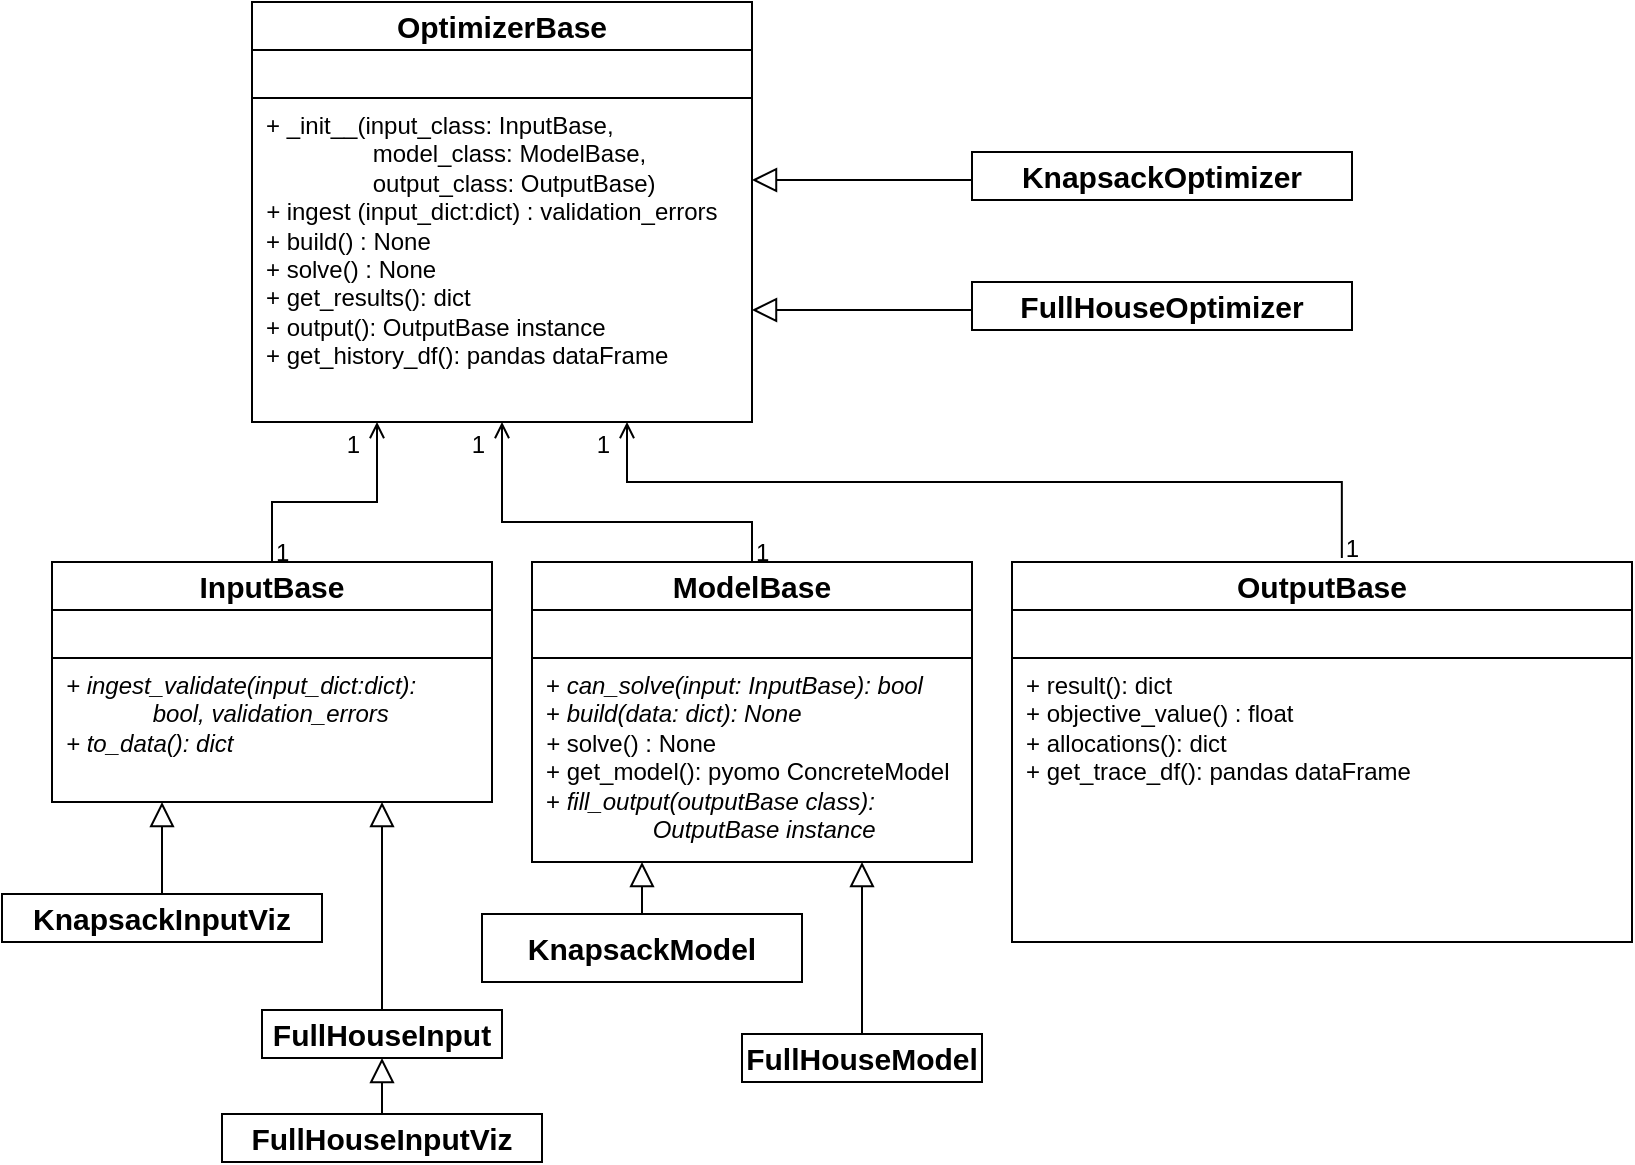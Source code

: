 <mxfile version="15.0.3" type="device"><diagram id="_CNUeO8pNW8Y7Ci6kvC0" name="Page-1"><mxGraphModel dx="782" dy="1117" grid="1" gridSize="10" guides="1" tooltips="1" connect="1" arrows="1" fold="1" page="1" pageScale="1" pageWidth="850" pageHeight="1100" math="0" shadow="0"><root><mxCell id="0"/><mxCell id="1" parent="0"/><mxCell id="JcSCeGfgWIFcHW-RNFXz-4" value="" style="group" parent="1" vertex="1" connectable="0"><mxGeometry x="40" y="520" width="220" height="120" as="geometry"/></mxCell><mxCell id="JcSCeGfgWIFcHW-RNFXz-1" value="&lt;font style=&quot;font-size: 15px&quot;&gt;&lt;b&gt;InputBase&lt;/b&gt;&lt;/font&gt;" style="rounded=0;whiteSpace=wrap;html=1;" parent="JcSCeGfgWIFcHW-RNFXz-4" vertex="1"><mxGeometry width="220" height="24" as="geometry"/></mxCell><mxCell id="JcSCeGfgWIFcHW-RNFXz-2" value="" style="rounded=0;whiteSpace=wrap;html=1;" parent="JcSCeGfgWIFcHW-RNFXz-4" vertex="1"><mxGeometry y="24" width="220" height="24" as="geometry"/></mxCell><mxCell id="JcSCeGfgWIFcHW-RNFXz-3" value="&lt;i&gt;+ ingest_validate(input_dict:dict):&amp;nbsp; &amp;nbsp; &amp;nbsp; &amp;nbsp; &amp;nbsp; &amp;nbsp; &amp;nbsp; &amp;nbsp; &amp;nbsp; &amp;nbsp; &amp;nbsp; &amp;nbsp; &amp;nbsp;bool, validation_errors&lt;br&gt;+ to_data(): dict&lt;br&gt;&lt;/i&gt;" style="rounded=0;whiteSpace=wrap;html=1;align=left;spacingLeft=5;verticalAlign=top;" parent="JcSCeGfgWIFcHW-RNFXz-4" vertex="1"><mxGeometry y="48" width="220" height="72" as="geometry"/></mxCell><mxCell id="JcSCeGfgWIFcHW-RNFXz-5" value="" style="group" parent="1" vertex="1" connectable="0"><mxGeometry x="520" y="520" width="310" height="190" as="geometry"/></mxCell><mxCell id="JcSCeGfgWIFcHW-RNFXz-6" value="&lt;font style=&quot;font-size: 15px&quot;&gt;&lt;b&gt;OutputBase&lt;/b&gt;&lt;/font&gt;" style="rounded=0;whiteSpace=wrap;html=1;" parent="JcSCeGfgWIFcHW-RNFXz-5" vertex="1"><mxGeometry width="310" height="24" as="geometry"/></mxCell><mxCell id="JcSCeGfgWIFcHW-RNFXz-7" value="" style="rounded=0;whiteSpace=wrap;html=1;" parent="JcSCeGfgWIFcHW-RNFXz-5" vertex="1"><mxGeometry y="24" width="310" height="24" as="geometry"/></mxCell><mxCell id="JcSCeGfgWIFcHW-RNFXz-8" value="&lt;div&gt;+&amp;nbsp;&lt;span&gt;result(): dict&lt;/span&gt;&lt;/div&gt;&lt;div&gt;+&amp;nbsp;&lt;span&gt;objective_value() : float&lt;/span&gt;&lt;/div&gt;&lt;div&gt;+ allocations(): dict&lt;/div&gt;&lt;div&gt;+ get_trace_df():&lt;span&gt;&amp;nbsp;pandas dataFrame&lt;/span&gt;&lt;/div&gt;&lt;div&gt;&lt;br&gt;&lt;/div&gt;&lt;div&gt;&lt;br&gt;&lt;/div&gt;&lt;div&gt;&lt;br&gt;&lt;/div&gt;" style="rounded=0;whiteSpace=wrap;html=1;align=left;spacingLeft=5;verticalAlign=top;" parent="JcSCeGfgWIFcHW-RNFXz-5" vertex="1"><mxGeometry y="48" width="310" height="142" as="geometry"/></mxCell><mxCell id="JcSCeGfgWIFcHW-RNFXz-9" value="" style="group" parent="1" vertex="1" connectable="0"><mxGeometry x="280" y="520" width="220" height="150" as="geometry"/></mxCell><mxCell id="JcSCeGfgWIFcHW-RNFXz-10" value="&lt;font style=&quot;font-size: 15px&quot;&gt;&lt;b&gt;ModelBase&lt;/b&gt;&lt;/font&gt;" style="rounded=0;whiteSpace=wrap;html=1;" parent="JcSCeGfgWIFcHW-RNFXz-9" vertex="1"><mxGeometry width="220" height="24" as="geometry"/></mxCell><mxCell id="JcSCeGfgWIFcHW-RNFXz-11" value="" style="rounded=0;whiteSpace=wrap;html=1;" parent="JcSCeGfgWIFcHW-RNFXz-9" vertex="1"><mxGeometry y="24" width="220" height="24" as="geometry"/></mxCell><mxCell id="JcSCeGfgWIFcHW-RNFXz-12" value="&lt;div&gt;+ &lt;i&gt;can_solve(input: InputBase): bool&lt;/i&gt;&lt;/div&gt;&lt;div&gt;+ &lt;i&gt;build(data: dict): None&lt;/i&gt;&lt;/div&gt;&lt;div&gt;&lt;i&gt;+ &lt;/i&gt;solve() : None&lt;/div&gt;&lt;div&gt;+ get_model(): pyomo ConcreteModel&lt;/div&gt;&lt;div&gt;+&lt;i&gt; fill_output(outputBase class):&lt;/i&gt;&lt;i&gt;&amp;nbsp; &amp;nbsp; &amp;nbsp; &amp;nbsp; &amp;nbsp; &amp;nbsp; &amp;nbsp; &amp;nbsp; &amp;nbsp; &amp;nbsp; &amp;nbsp; &amp;nbsp; &amp;nbsp; &amp;nbsp; &amp;nbsp; OutputBase instance&lt;/i&gt;&lt;/div&gt;" style="rounded=0;whiteSpace=wrap;html=1;align=left;spacingLeft=5;verticalAlign=top;" parent="JcSCeGfgWIFcHW-RNFXz-9" vertex="1"><mxGeometry y="48" width="220" height="102" as="geometry"/></mxCell><mxCell id="JcSCeGfgWIFcHW-RNFXz-13" value="" style="endArrow=block;endSize=10;endFill=0;shadow=0;strokeWidth=1;rounded=0;edgeStyle=elbowEdgeStyle;elbow=vertical;exitX=0.5;exitY=0;exitDx=0;exitDy=0;entryX=0.25;entryY=1;entryDx=0;entryDy=0;" parent="1" source="JcSCeGfgWIFcHW-RNFXz-30" target="JcSCeGfgWIFcHW-RNFXz-3" edge="1"><mxGeometry width="160" relative="1" as="geometry"><mxPoint x="180" y="780" as="sourcePoint"/><mxPoint x="150" y="640" as="targetPoint"/></mxGeometry></mxCell><mxCell id="JcSCeGfgWIFcHW-RNFXz-14" value="" style="endArrow=block;endSize=10;endFill=0;shadow=0;strokeWidth=1;rounded=0;edgeStyle=elbowEdgeStyle;elbow=vertical;entryX=0.75;entryY=1;entryDx=0;entryDy=0;" parent="1" source="JcSCeGfgWIFcHW-RNFXz-35" target="JcSCeGfgWIFcHW-RNFXz-12" edge="1"><mxGeometry width="160" relative="1" as="geometry"><mxPoint x="410" y="810" as="sourcePoint"/><mxPoint x="380" y="670" as="targetPoint"/></mxGeometry></mxCell><mxCell id="JcSCeGfgWIFcHW-RNFXz-15" value="" style="group" parent="1" vertex="1" connectable="0"><mxGeometry x="140" y="240" width="250" height="210" as="geometry"/></mxCell><mxCell id="JcSCeGfgWIFcHW-RNFXz-16" value="&lt;font size=&quot;1&quot;&gt;&lt;b style=&quot;font-size: 15px&quot;&gt;OptimizerBase&lt;/b&gt;&lt;/font&gt;" style="rounded=0;whiteSpace=wrap;html=1;" parent="JcSCeGfgWIFcHW-RNFXz-15" vertex="1"><mxGeometry width="250.0" height="24" as="geometry"/></mxCell><mxCell id="JcSCeGfgWIFcHW-RNFXz-17" value="" style="rounded=0;whiteSpace=wrap;html=1;" parent="JcSCeGfgWIFcHW-RNFXz-15" vertex="1"><mxGeometry y="24" width="250.0" height="24" as="geometry"/></mxCell><mxCell id="JcSCeGfgWIFcHW-RNFXz-18" value="&lt;div&gt;+ _init__(input_class: InputBase, &lt;br&gt;&lt;/div&gt;&lt;div&gt;&amp;nbsp;&amp;nbsp;&amp;nbsp;&amp;nbsp;&amp;nbsp;&amp;nbsp;&amp;nbsp;&amp;nbsp;&amp;nbsp;&amp;nbsp;&amp;nbsp;&amp;nbsp;&amp;nbsp;&amp;nbsp;&amp;nbsp; model_class: ModelBase,&lt;/div&gt;&lt;div&gt;&amp;nbsp;&amp;nbsp;&amp;nbsp;&amp;nbsp;&amp;nbsp;&amp;nbsp;&amp;nbsp;&amp;nbsp;&amp;nbsp;&amp;nbsp;&amp;nbsp;&amp;nbsp;&amp;nbsp;&amp;nbsp;&amp;nbsp; output_class: OutputBase)&lt;i&gt;&lt;br&gt;&lt;/i&gt;&lt;/div&gt;&lt;div&gt;&lt;i&gt;+ &lt;/i&gt;ingest (input_dict:dict) : validation_errors&lt;/div&gt;&lt;div&gt;+ build() : None&lt;/div&gt;&lt;div&gt;+ solve() : None&lt;/div&gt;&lt;div&gt;+ get_results(): dict&lt;br&gt;&lt;/div&gt;&lt;div&gt;&lt;span&gt;+ output(): OutputBase instance&lt;/span&gt;&lt;br&gt;&lt;/div&gt;&lt;div&gt;+ get_history_df(): pandas dataFrame&lt;br&gt;&lt;/div&gt;" style="rounded=0;whiteSpace=wrap;html=1;align=left;spacingLeft=5;verticalAlign=top;" parent="JcSCeGfgWIFcHW-RNFXz-15" vertex="1"><mxGeometry y="48" width="250" height="162" as="geometry"/></mxCell><mxCell id="JcSCeGfgWIFcHW-RNFXz-19" value="" style="endArrow=open;shadow=0;strokeWidth=1;rounded=0;endFill=1;edgeStyle=elbowEdgeStyle;elbow=vertical;exitX=0.5;exitY=0;exitDx=0;exitDy=0;entryX=0.25;entryY=1;entryDx=0;entryDy=0;" parent="1" source="JcSCeGfgWIFcHW-RNFXz-1" target="JcSCeGfgWIFcHW-RNFXz-18" edge="1"><mxGeometry x="0.5" y="41" relative="1" as="geometry"><mxPoint x="380" y="189" as="sourcePoint"/><mxPoint x="508" y="189" as="targetPoint"/><mxPoint x="-40" y="32" as="offset"/><Array as="points"><mxPoint x="180" y="490"/></Array></mxGeometry></mxCell><mxCell id="JcSCeGfgWIFcHW-RNFXz-20" value="1" style="resizable=0;align=left;verticalAlign=bottom;labelBackgroundColor=none;fontSize=12;" parent="JcSCeGfgWIFcHW-RNFXz-19" connectable="0" vertex="1"><mxGeometry x="-1" relative="1" as="geometry"><mxPoint y="4" as="offset"/></mxGeometry></mxCell><mxCell id="JcSCeGfgWIFcHW-RNFXz-21" value="1" style="resizable=0;align=right;verticalAlign=bottom;labelBackgroundColor=none;fontSize=12;" parent="JcSCeGfgWIFcHW-RNFXz-19" connectable="0" vertex="1"><mxGeometry x="1" relative="1" as="geometry"><mxPoint x="-7" y="20" as="offset"/></mxGeometry></mxCell><mxCell id="JcSCeGfgWIFcHW-RNFXz-23" value="" style="endArrow=open;shadow=0;strokeWidth=1;rounded=0;endFill=1;edgeStyle=elbowEdgeStyle;elbow=vertical;entryX=0.5;entryY=1;entryDx=0;entryDy=0;exitX=0.5;exitY=0;exitDx=0;exitDy=0;" parent="1" source="JcSCeGfgWIFcHW-RNFXz-10" target="JcSCeGfgWIFcHW-RNFXz-18" edge="1"><mxGeometry x="0.5" y="41" relative="1" as="geometry"><mxPoint x="160" y="530" as="sourcePoint"/><mxPoint x="245" y="370" as="targetPoint"/><mxPoint x="-40" y="32" as="offset"/><Array as="points"><mxPoint x="330" y="500"/></Array></mxGeometry></mxCell><mxCell id="JcSCeGfgWIFcHW-RNFXz-24" value="1" style="resizable=0;align=left;verticalAlign=bottom;labelBackgroundColor=none;fontSize=12;" parent="JcSCeGfgWIFcHW-RNFXz-23" connectable="0" vertex="1"><mxGeometry x="-1" relative="1" as="geometry"><mxPoint y="4" as="offset"/></mxGeometry></mxCell><mxCell id="JcSCeGfgWIFcHW-RNFXz-25" value="1" style="resizable=0;align=right;verticalAlign=bottom;labelBackgroundColor=none;fontSize=12;" parent="JcSCeGfgWIFcHW-RNFXz-23" connectable="0" vertex="1"><mxGeometry x="1" relative="1" as="geometry"><mxPoint x="-7" y="20" as="offset"/></mxGeometry></mxCell><mxCell id="JcSCeGfgWIFcHW-RNFXz-26" value="" style="endArrow=open;shadow=0;strokeWidth=1;rounded=0;endFill=1;edgeStyle=elbowEdgeStyle;elbow=vertical;exitX=0.532;exitY=-0.083;exitDx=0;exitDy=0;entryX=0.75;entryY=1;entryDx=0;entryDy=0;exitPerimeter=0;" parent="1" source="JcSCeGfgWIFcHW-RNFXz-6" target="JcSCeGfgWIFcHW-RNFXz-18" edge="1"><mxGeometry x="0.5" y="41" relative="1" as="geometry"><mxPoint x="170" y="540" as="sourcePoint"/><mxPoint x="255" y="380" as="targetPoint"/><mxPoint x="-40" y="32" as="offset"/><Array as="points"><mxPoint x="500" y="480"/></Array></mxGeometry></mxCell><mxCell id="JcSCeGfgWIFcHW-RNFXz-27" value="1" style="resizable=0;align=left;verticalAlign=bottom;labelBackgroundColor=none;fontSize=12;" parent="JcSCeGfgWIFcHW-RNFXz-26" connectable="0" vertex="1"><mxGeometry x="-1" relative="1" as="geometry"><mxPoint y="4" as="offset"/></mxGeometry></mxCell><mxCell id="JcSCeGfgWIFcHW-RNFXz-28" value="1" style="resizable=0;align=right;verticalAlign=bottom;labelBackgroundColor=none;fontSize=12;" parent="JcSCeGfgWIFcHW-RNFXz-26" connectable="0" vertex="1"><mxGeometry x="1" relative="1" as="geometry"><mxPoint x="-7" y="20" as="offset"/></mxGeometry></mxCell><mxCell id="JcSCeGfgWIFcHW-RNFXz-29" value="" style="endArrow=block;endSize=10;endFill=0;shadow=0;strokeWidth=1;rounded=0;edgeStyle=elbowEdgeStyle;elbow=vertical;entryX=1;entryY=0.25;entryDx=0;entryDy=0;exitX=0;exitY=0.5;exitDx=0;exitDy=0;" parent="1" source="JcSCeGfgWIFcHW-RNFXz-38" target="JcSCeGfgWIFcHW-RNFXz-18" edge="1"><mxGeometry width="160" relative="1" as="geometry"><mxPoint x="510" y="350" as="sourcePoint"/><mxPoint x="480" y="210" as="targetPoint"/><Array as="points"><mxPoint x="440" y="329"/></Array></mxGeometry></mxCell><mxCell id="JcSCeGfgWIFcHW-RNFXz-30" value="KnapsackInputViz" style="rounded=0;whiteSpace=wrap;html=1;fontSize=15;fontStyle=1" parent="1" vertex="1"><mxGeometry x="15" y="686" width="160" height="24" as="geometry"/></mxCell><mxCell id="JcSCeGfgWIFcHW-RNFXz-31" value="FullHouseInput" style="rounded=0;whiteSpace=wrap;html=1;fontSize=15;fontStyle=1" parent="1" vertex="1"><mxGeometry x="145" y="744" width="120" height="24" as="geometry"/></mxCell><mxCell id="JcSCeGfgWIFcHW-RNFXz-32" value="" style="endArrow=block;endSize=10;endFill=0;shadow=0;strokeWidth=1;rounded=0;edgeStyle=elbowEdgeStyle;elbow=vertical;exitX=0.5;exitY=0;exitDx=0;exitDy=0;entryX=0.75;entryY=1;entryDx=0;entryDy=0;" parent="1" source="JcSCeGfgWIFcHW-RNFXz-31" target="JcSCeGfgWIFcHW-RNFXz-3" edge="1"><mxGeometry width="160" relative="1" as="geometry"><mxPoint x="100" y="696" as="sourcePoint"/><mxPoint x="105" y="650" as="targetPoint"/></mxGeometry></mxCell><mxCell id="JcSCeGfgWIFcHW-RNFXz-33" value="FullHouseInputViz" style="rounded=0;whiteSpace=wrap;html=1;fontSize=15;fontStyle=1" parent="1" vertex="1"><mxGeometry x="125" y="796" width="160" height="24" as="geometry"/></mxCell><mxCell id="JcSCeGfgWIFcHW-RNFXz-34" value="" style="endArrow=block;endSize=10;endFill=0;shadow=0;strokeWidth=1;rounded=0;edgeStyle=elbowEdgeStyle;elbow=vertical;exitX=0.5;exitY=0;exitDx=0;exitDy=0;entryX=0.5;entryY=1;entryDx=0;entryDy=0;" parent="1" source="JcSCeGfgWIFcHW-RNFXz-33" target="JcSCeGfgWIFcHW-RNFXz-31" edge="1"><mxGeometry width="160" relative="1" as="geometry"><mxPoint x="215" y="754" as="sourcePoint"/><mxPoint x="215" y="666" as="targetPoint"/></mxGeometry></mxCell><mxCell id="JcSCeGfgWIFcHW-RNFXz-35" value="FullHouseModel" style="rounded=0;whiteSpace=wrap;html=1;fontSize=15;fontStyle=1" parent="1" vertex="1"><mxGeometry x="385" y="756" width="120" height="24" as="geometry"/></mxCell><mxCell id="JcSCeGfgWIFcHW-RNFXz-36" value="&lt;div&gt;Knapsack&lt;span&gt;Model&lt;/span&gt;&lt;/div&gt;" style="rounded=0;whiteSpace=wrap;html=1;fontSize=15;fontStyle=1" parent="1" vertex="1"><mxGeometry x="255" y="696" width="160" height="34" as="geometry"/></mxCell><mxCell id="JcSCeGfgWIFcHW-RNFXz-37" value="" style="endArrow=block;endSize=10;endFill=0;shadow=0;strokeWidth=1;rounded=0;edgeStyle=elbowEdgeStyle;elbow=vertical;entryX=0.25;entryY=1;entryDx=0;entryDy=0;exitX=0.5;exitY=0;exitDx=0;exitDy=0;" parent="1" source="JcSCeGfgWIFcHW-RNFXz-36" target="JcSCeGfgWIFcHW-RNFXz-12" edge="1"><mxGeometry width="160" relative="1" as="geometry"><mxPoint x="480" y="770" as="sourcePoint"/><mxPoint x="455" y="680" as="targetPoint"/></mxGeometry></mxCell><mxCell id="JcSCeGfgWIFcHW-RNFXz-38" value="KnapsackOptimizer" style="rounded=0;whiteSpace=wrap;html=1;fontSize=15;fontStyle=1" parent="1" vertex="1"><mxGeometry x="500" y="315" width="190" height="24" as="geometry"/></mxCell><mxCell id="JcSCeGfgWIFcHW-RNFXz-39" value="" style="endArrow=block;endSize=10;endFill=0;shadow=0;strokeWidth=1;rounded=0;edgeStyle=elbowEdgeStyle;elbow=vertical;entryX=1;entryY=0.25;entryDx=0;entryDy=0;exitX=0;exitY=0.5;exitDx=0;exitDy=0;" parent="1" source="JcSCeGfgWIFcHW-RNFXz-40" edge="1"><mxGeometry width="160" relative="1" as="geometry"><mxPoint x="510" y="415" as="sourcePoint"/><mxPoint x="390" y="393.5" as="targetPoint"/><Array as="points"><mxPoint x="440" y="394"/></Array></mxGeometry></mxCell><mxCell id="JcSCeGfgWIFcHW-RNFXz-40" value="FullHouseOptimizer" style="rounded=0;whiteSpace=wrap;html=1;fontSize=15;fontStyle=1" parent="1" vertex="1"><mxGeometry x="500" y="380" width="190" height="24" as="geometry"/></mxCell></root></mxGraphModel></diagram></mxfile>